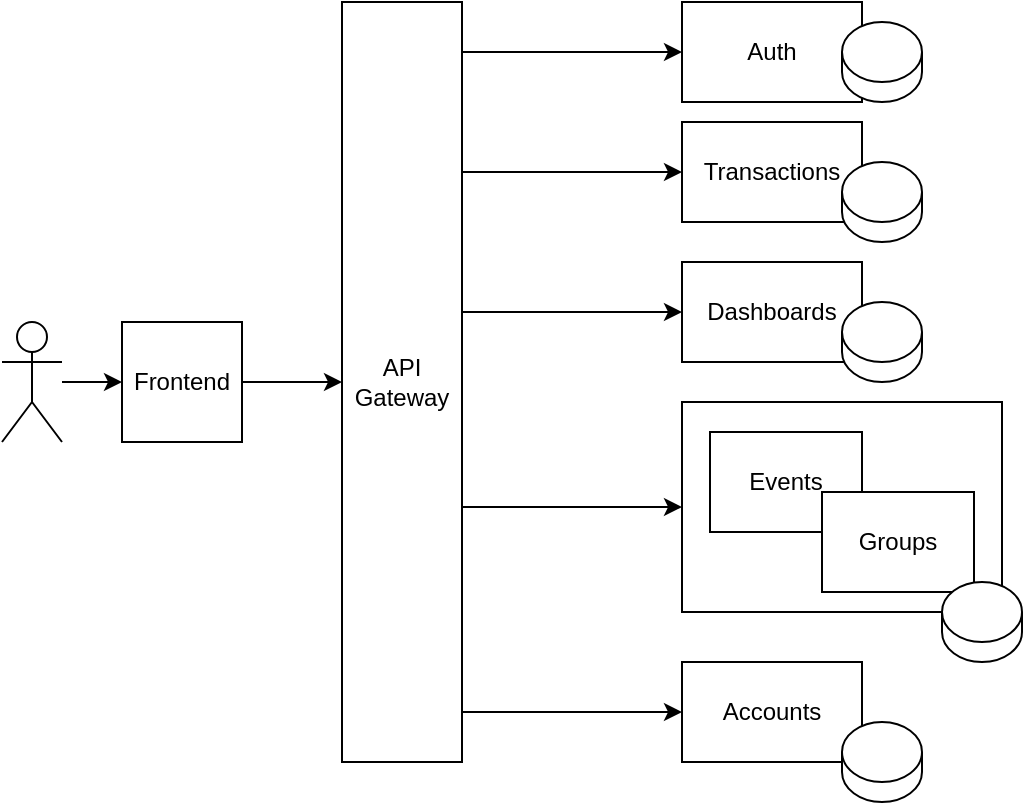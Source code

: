 <mxfile version="15.9.4" type="device"><diagram id="F7Rf1X4LxaCDsuOJSUW7" name="Page-1"><mxGraphModel dx="981" dy="539" grid="1" gridSize="10" guides="1" tooltips="1" connect="1" arrows="1" fold="1" page="1" pageScale="1" pageWidth="827" pageHeight="1169" math="0" shadow="0"><root><mxCell id="0"/><mxCell id="1" parent="0"/><mxCell id="wPWIo60rNej4CDjeYyn5-1" value="" style="shape=umlActor;verticalLabelPosition=bottom;verticalAlign=top;html=1;outlineConnect=0;" vertex="1" parent="1"><mxGeometry x="70" y="360" width="30" height="60" as="geometry"/></mxCell><mxCell id="wPWIo60rNej4CDjeYyn5-4" style="edgeStyle=orthogonalEdgeStyle;rounded=0;orthogonalLoop=1;jettySize=auto;html=1;exitX=0;exitY=0.5;exitDx=0;exitDy=0;startArrow=classic;startFill=1;endArrow=none;endFill=0;" edge="1" parent="1" source="wPWIo60rNej4CDjeYyn5-2" target="wPWIo60rNej4CDjeYyn5-1"><mxGeometry relative="1" as="geometry"/></mxCell><mxCell id="wPWIo60rNej4CDjeYyn5-8" style="edgeStyle=orthogonalEdgeStyle;rounded=0;orthogonalLoop=1;jettySize=auto;html=1;exitX=1;exitY=0.5;exitDx=0;exitDy=0;entryX=0;entryY=0.5;entryDx=0;entryDy=0;startArrow=none;startFill=0;endArrow=classic;endFill=1;" edge="1" parent="1" source="wPWIo60rNej4CDjeYyn5-2" target="wPWIo60rNej4CDjeYyn5-5"><mxGeometry relative="1" as="geometry"/></mxCell><mxCell id="wPWIo60rNej4CDjeYyn5-2" value="Frontend" style="rounded=0;whiteSpace=wrap;html=1;" vertex="1" parent="1"><mxGeometry x="130" y="360" width="60" height="60" as="geometry"/></mxCell><mxCell id="wPWIo60rNej4CDjeYyn5-17" style="edgeStyle=orthogonalEdgeStyle;rounded=0;orthogonalLoop=1;jettySize=auto;html=1;entryX=0;entryY=0.5;entryDx=0;entryDy=0;startArrow=none;startFill=0;endArrow=classic;endFill=1;" edge="1" parent="1" source="wPWIo60rNej4CDjeYyn5-5" target="wPWIo60rNej4CDjeYyn5-9"><mxGeometry relative="1" as="geometry"><Array as="points"><mxPoint x="320" y="555"/><mxPoint x="320" y="555"/></Array></mxGeometry></mxCell><mxCell id="wPWIo60rNej4CDjeYyn5-18" style="edgeStyle=orthogonalEdgeStyle;rounded=0;orthogonalLoop=1;jettySize=auto;html=1;entryX=0;entryY=0.5;entryDx=0;entryDy=0;startArrow=none;startFill=0;endArrow=classic;endFill=1;" edge="1" parent="1" source="wPWIo60rNej4CDjeYyn5-5" target="wPWIo60rNej4CDjeYyn5-12"><mxGeometry relative="1" as="geometry"><Array as="points"><mxPoint x="355" y="453"/></Array></mxGeometry></mxCell><mxCell id="wPWIo60rNej4CDjeYyn5-20" style="edgeStyle=orthogonalEdgeStyle;rounded=0;orthogonalLoop=1;jettySize=auto;html=1;entryX=0;entryY=0.5;entryDx=0;entryDy=0;startArrow=none;startFill=0;endArrow=classic;endFill=1;" edge="1" parent="1" source="wPWIo60rNej4CDjeYyn5-5" target="wPWIo60rNej4CDjeYyn5-19"><mxGeometry relative="1" as="geometry"><Array as="points"><mxPoint x="330" y="355"/><mxPoint x="330" y="355"/></Array></mxGeometry></mxCell><mxCell id="wPWIo60rNej4CDjeYyn5-23" style="edgeStyle=orthogonalEdgeStyle;rounded=0;orthogonalLoop=1;jettySize=auto;html=1;entryX=0;entryY=0.5;entryDx=0;entryDy=0;startArrow=none;startFill=0;endArrow=classic;endFill=1;" edge="1" parent="1" source="wPWIo60rNej4CDjeYyn5-5" target="wPWIo60rNej4CDjeYyn5-22"><mxGeometry relative="1" as="geometry"><Array as="points"><mxPoint x="330" y="285"/><mxPoint x="330" y="285"/></Array></mxGeometry></mxCell><mxCell id="wPWIo60rNej4CDjeYyn5-25" style="edgeStyle=orthogonalEdgeStyle;rounded=0;orthogonalLoop=1;jettySize=auto;html=1;entryX=0;entryY=0.5;entryDx=0;entryDy=0;startArrow=none;startFill=0;endArrow=classic;endFill=1;" edge="1" parent="1" source="wPWIo60rNej4CDjeYyn5-5" target="wPWIo60rNej4CDjeYyn5-24"><mxGeometry relative="1" as="geometry"><Array as="points"><mxPoint x="330" y="225"/><mxPoint x="330" y="225"/></Array></mxGeometry></mxCell><mxCell id="wPWIo60rNej4CDjeYyn5-5" value="API&lt;br&gt;Gateway" style="rounded=0;whiteSpace=wrap;html=1;" vertex="1" parent="1"><mxGeometry x="240" y="200" width="60" height="380" as="geometry"/></mxCell><mxCell id="wPWIo60rNej4CDjeYyn5-9" value="Accounts" style="rounded=0;whiteSpace=wrap;html=1;" vertex="1" parent="1"><mxGeometry x="410" y="530" width="90" height="50" as="geometry"/></mxCell><mxCell id="wPWIo60rNej4CDjeYyn5-12" value="" style="rounded=0;whiteSpace=wrap;html=1;" vertex="1" parent="1"><mxGeometry x="410" y="400" width="160" height="105" as="geometry"/></mxCell><mxCell id="wPWIo60rNej4CDjeYyn5-13" value="Events" style="rounded=0;whiteSpace=wrap;html=1;" vertex="1" parent="1"><mxGeometry x="424" y="415" width="76" height="50" as="geometry"/></mxCell><mxCell id="wPWIo60rNej4CDjeYyn5-14" value="Groups" style="rounded=0;whiteSpace=wrap;html=1;" vertex="1" parent="1"><mxGeometry x="480" y="445" width="76" height="50" as="geometry"/></mxCell><mxCell id="wPWIo60rNej4CDjeYyn5-19" value="Dashboards" style="rounded=0;whiteSpace=wrap;html=1;" vertex="1" parent="1"><mxGeometry x="410" y="330" width="90" height="50" as="geometry"/></mxCell><mxCell id="wPWIo60rNej4CDjeYyn5-22" value="Transactions" style="rounded=0;whiteSpace=wrap;html=1;" vertex="1" parent="1"><mxGeometry x="410" y="260" width="90" height="50" as="geometry"/></mxCell><mxCell id="wPWIo60rNej4CDjeYyn5-24" value="Auth" style="rounded=0;whiteSpace=wrap;html=1;" vertex="1" parent="1"><mxGeometry x="410" y="200" width="90" height="50" as="geometry"/></mxCell><mxCell id="wPWIo60rNej4CDjeYyn5-26" value="" style="shape=cylinder3;whiteSpace=wrap;html=1;boundedLbl=1;backgroundOutline=1;size=15;" vertex="1" parent="1"><mxGeometry x="540" y="490" width="40" height="40" as="geometry"/></mxCell><mxCell id="wPWIo60rNej4CDjeYyn5-31" value="" style="shape=cylinder3;whiteSpace=wrap;html=1;boundedLbl=1;backgroundOutline=1;size=15;" vertex="1" parent="1"><mxGeometry x="490" y="560" width="40" height="40" as="geometry"/></mxCell><mxCell id="wPWIo60rNej4CDjeYyn5-32" value="" style="shape=cylinder3;whiteSpace=wrap;html=1;boundedLbl=1;backgroundOutline=1;size=15;" vertex="1" parent="1"><mxGeometry x="490" y="350" width="40" height="40" as="geometry"/></mxCell><mxCell id="wPWIo60rNej4CDjeYyn5-33" value="" style="shape=cylinder3;whiteSpace=wrap;html=1;boundedLbl=1;backgroundOutline=1;size=15;" vertex="1" parent="1"><mxGeometry x="490" y="280" width="40" height="40" as="geometry"/></mxCell><mxCell id="wPWIo60rNej4CDjeYyn5-34" value="" style="shape=cylinder3;whiteSpace=wrap;html=1;boundedLbl=1;backgroundOutline=1;size=15;" vertex="1" parent="1"><mxGeometry x="490" y="210" width="40" height="40" as="geometry"/></mxCell></root></mxGraphModel></diagram></mxfile>